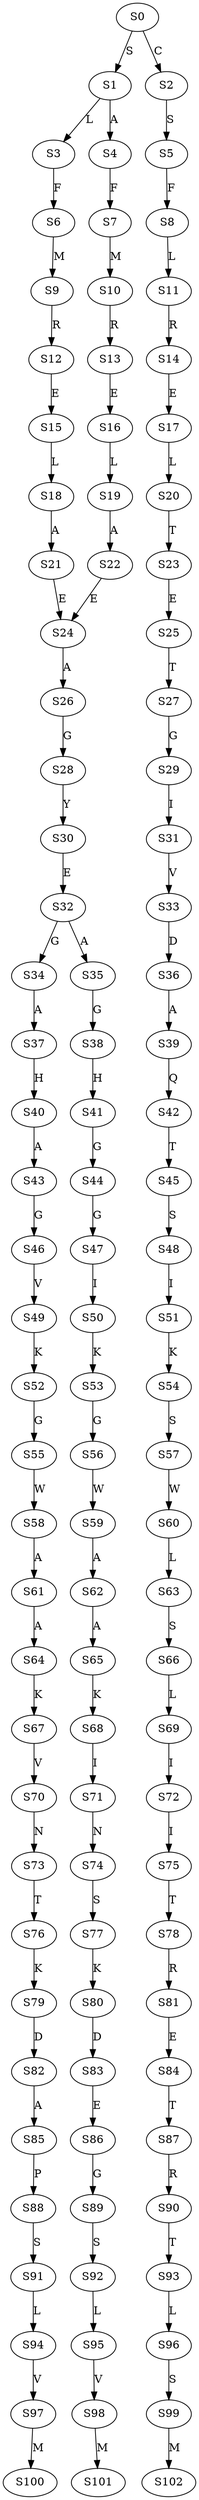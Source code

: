 strict digraph  {
	S0 -> S1 [ label = S ];
	S0 -> S2 [ label = C ];
	S1 -> S3 [ label = L ];
	S1 -> S4 [ label = A ];
	S2 -> S5 [ label = S ];
	S3 -> S6 [ label = F ];
	S4 -> S7 [ label = F ];
	S5 -> S8 [ label = F ];
	S6 -> S9 [ label = M ];
	S7 -> S10 [ label = M ];
	S8 -> S11 [ label = L ];
	S9 -> S12 [ label = R ];
	S10 -> S13 [ label = R ];
	S11 -> S14 [ label = R ];
	S12 -> S15 [ label = E ];
	S13 -> S16 [ label = E ];
	S14 -> S17 [ label = E ];
	S15 -> S18 [ label = L ];
	S16 -> S19 [ label = L ];
	S17 -> S20 [ label = L ];
	S18 -> S21 [ label = A ];
	S19 -> S22 [ label = A ];
	S20 -> S23 [ label = T ];
	S21 -> S24 [ label = E ];
	S22 -> S24 [ label = E ];
	S23 -> S25 [ label = E ];
	S24 -> S26 [ label = A ];
	S25 -> S27 [ label = T ];
	S26 -> S28 [ label = G ];
	S27 -> S29 [ label = G ];
	S28 -> S30 [ label = Y ];
	S29 -> S31 [ label = I ];
	S30 -> S32 [ label = E ];
	S31 -> S33 [ label = V ];
	S32 -> S34 [ label = G ];
	S32 -> S35 [ label = A ];
	S33 -> S36 [ label = D ];
	S34 -> S37 [ label = A ];
	S35 -> S38 [ label = G ];
	S36 -> S39 [ label = A ];
	S37 -> S40 [ label = H ];
	S38 -> S41 [ label = H ];
	S39 -> S42 [ label = Q ];
	S40 -> S43 [ label = A ];
	S41 -> S44 [ label = G ];
	S42 -> S45 [ label = T ];
	S43 -> S46 [ label = G ];
	S44 -> S47 [ label = G ];
	S45 -> S48 [ label = S ];
	S46 -> S49 [ label = V ];
	S47 -> S50 [ label = I ];
	S48 -> S51 [ label = I ];
	S49 -> S52 [ label = K ];
	S50 -> S53 [ label = K ];
	S51 -> S54 [ label = K ];
	S52 -> S55 [ label = G ];
	S53 -> S56 [ label = G ];
	S54 -> S57 [ label = S ];
	S55 -> S58 [ label = W ];
	S56 -> S59 [ label = W ];
	S57 -> S60 [ label = W ];
	S58 -> S61 [ label = A ];
	S59 -> S62 [ label = A ];
	S60 -> S63 [ label = L ];
	S61 -> S64 [ label = A ];
	S62 -> S65 [ label = A ];
	S63 -> S66 [ label = S ];
	S64 -> S67 [ label = K ];
	S65 -> S68 [ label = K ];
	S66 -> S69 [ label = L ];
	S67 -> S70 [ label = V ];
	S68 -> S71 [ label = I ];
	S69 -> S72 [ label = I ];
	S70 -> S73 [ label = N ];
	S71 -> S74 [ label = N ];
	S72 -> S75 [ label = I ];
	S73 -> S76 [ label = T ];
	S74 -> S77 [ label = S ];
	S75 -> S78 [ label = T ];
	S76 -> S79 [ label = K ];
	S77 -> S80 [ label = K ];
	S78 -> S81 [ label = R ];
	S79 -> S82 [ label = D ];
	S80 -> S83 [ label = D ];
	S81 -> S84 [ label = E ];
	S82 -> S85 [ label = A ];
	S83 -> S86 [ label = E ];
	S84 -> S87 [ label = T ];
	S85 -> S88 [ label = P ];
	S86 -> S89 [ label = G ];
	S87 -> S90 [ label = R ];
	S88 -> S91 [ label = S ];
	S89 -> S92 [ label = S ];
	S90 -> S93 [ label = T ];
	S91 -> S94 [ label = L ];
	S92 -> S95 [ label = L ];
	S93 -> S96 [ label = L ];
	S94 -> S97 [ label = V ];
	S95 -> S98 [ label = V ];
	S96 -> S99 [ label = S ];
	S97 -> S100 [ label = M ];
	S98 -> S101 [ label = M ];
	S99 -> S102 [ label = M ];
}
